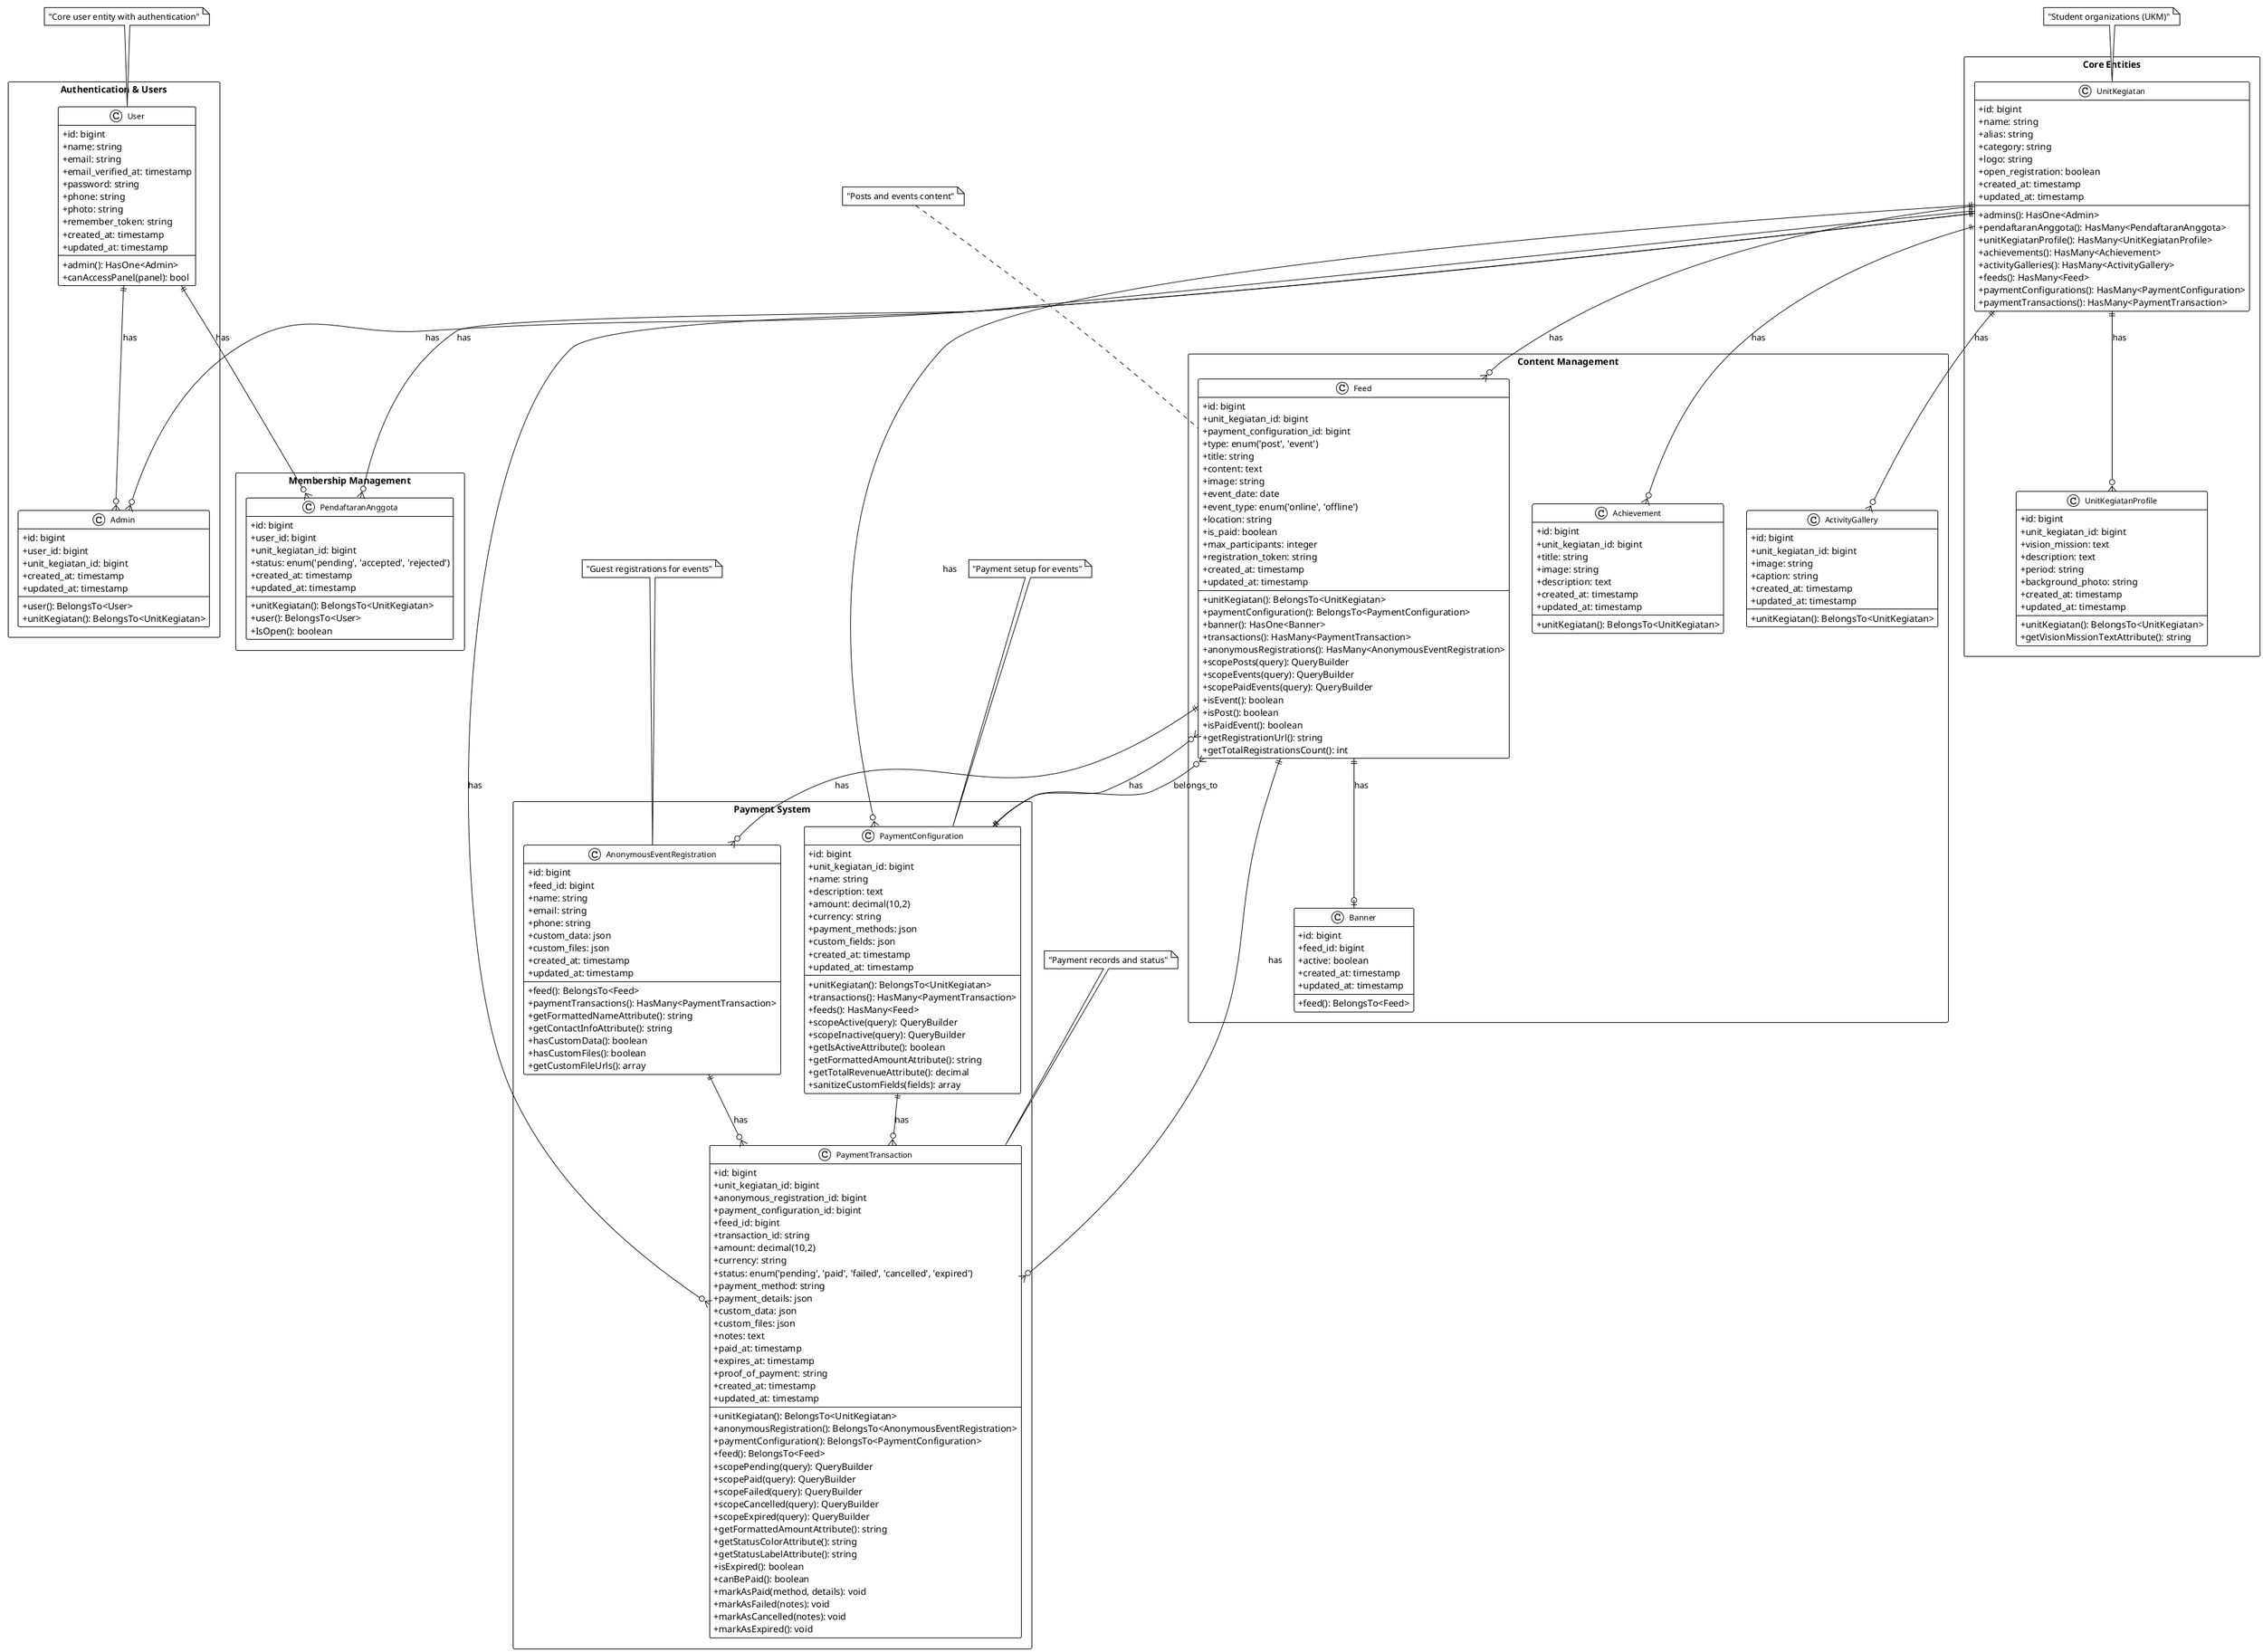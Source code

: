@startuml Simiko Student Activity Management System

!theme plain
skinparam classAttributeIconSize 0
skinparam classFontSize 12
skinparam classFontName Arial
skinparam packageStyle rectangle

package "Authentication & Users" {
    class User {
        +id: bigint
        +name: string
        +email: string
        +email_verified_at: timestamp
        +password: string
        +phone: string
        +photo: string
        +remember_token: string
        +created_at: timestamp
        +updated_at: timestamp
        --
        +admin(): HasOne<Admin>
        +canAccessPanel(panel): bool
    }

    class Admin {
        +id: bigint
        +user_id: bigint
        +unit_kegiatan_id: bigint
        +created_at: timestamp
        +updated_at: timestamp
        --
        +user(): BelongsTo<User>
        +unitKegiatan(): BelongsTo<UnitKegiatan>
    }
}

package "Core Entities" {
    class UnitKegiatan {
        +id: bigint
        +name: string
        +alias: string
        +category: string
        +logo: string
        +open_registration: boolean
        +created_at: timestamp
        +updated_at: timestamp
        --
        +admins(): HasOne<Admin>
        +pendaftaranAnggota(): HasMany<PendaftaranAnggota>
        +unitKegiatanProfile(): HasMany<UnitKegiatanProfile>
        +achievements(): HasMany<Achievement>
        +activityGalleries(): HasMany<ActivityGallery>
        +feeds(): HasMany<Feed>
        +paymentConfigurations(): HasMany<PaymentConfiguration>
        +paymentTransactions(): HasMany<PaymentTransaction>
    }

    class UnitKegiatanProfile {
        +id: bigint
        +unit_kegiatan_id: bigint
        +vision_mission: text
        +description: text
        +period: string
        +background_photo: string
        +created_at: timestamp
        +updated_at: timestamp
        --
        +unitKegiatan(): BelongsTo<UnitKegiatan>
        +getVisionMissionTextAttribute(): string
    }
}

package "Content Management" {
    class Feed {
        +id: bigint
        +unit_kegiatan_id: bigint
        +payment_configuration_id: bigint
        +type: enum('post', 'event')
        +title: string
        +content: text
        +image: string
        +event_date: date
        +event_type: enum('online', 'offline')
        +location: string
        +is_paid: boolean
        +max_participants: integer
        +registration_token: string
        +created_at: timestamp
        +updated_at: timestamp
        --
        +unitKegiatan(): BelongsTo<UnitKegiatan>
        +paymentConfiguration(): BelongsTo<PaymentConfiguration>
        +banner(): HasOne<Banner>
        +transactions(): HasMany<PaymentTransaction>
        +anonymousRegistrations(): HasMany<AnonymousEventRegistration>
        +scopePosts(query): QueryBuilder
        +scopeEvents(query): QueryBuilder
        +scopePaidEvents(query): QueryBuilder
        +isEvent(): boolean
        +isPost(): boolean
        +isPaidEvent(): boolean
        +getRegistrationUrl(): string
        +getTotalRegistrationsCount(): int
    }

    class Banner {
        +id: bigint
        +feed_id: bigint
        +active: boolean
        +created_at: timestamp
        +updated_at: timestamp
        --
        +feed(): BelongsTo<Feed>
    }

    class Achievement {
        +id: bigint
        +unit_kegiatan_id: bigint
        +title: string
        +image: string
        +description: text
        +created_at: timestamp
        +updated_at: timestamp
        --
        +unitKegiatan(): BelongsTo<UnitKegiatan>
    }

    class ActivityGallery {
        +id: bigint
        +unit_kegiatan_id: bigint
        +image: string
        +caption: string
        +created_at: timestamp
        +updated_at: timestamp
        --
        +unitKegiatan(): BelongsTo<UnitKegiatan>
    }
}

package "Membership Management" {
    class PendaftaranAnggota {
        +id: bigint
        +user_id: bigint
        +unit_kegiatan_id: bigint
        +status: enum('pending', 'accepted', 'rejected')
        +created_at: timestamp
        +updated_at: timestamp
        --
        +unitKegiatan(): BelongsTo<UnitKegiatan>
        +user(): BelongsTo<User>
        +IsOpen(): boolean
    }
}

package "Payment System" {
    class PaymentConfiguration {
        +id: bigint
        +unit_kegiatan_id: bigint
        +name: string
        +description: text
        +amount: decimal(10,2)
        +currency: string
        +payment_methods: json
        +custom_fields: json
        +created_at: timestamp
        +updated_at: timestamp
        --
        +unitKegiatan(): BelongsTo<UnitKegiatan>
        +transactions(): HasMany<PaymentTransaction>
        +feeds(): HasMany<Feed>
        +scopeActive(query): QueryBuilder
        +scopeInactive(query): QueryBuilder
        +getIsActiveAttribute(): boolean
        +getFormattedAmountAttribute(): string
        +getTotalRevenueAttribute(): decimal
        +sanitizeCustomFields(fields): array
    }

    class PaymentTransaction {
        +id: bigint
        +unit_kegiatan_id: bigint
        +anonymous_registration_id: bigint
        +payment_configuration_id: bigint
        +feed_id: bigint
        +transaction_id: string
        +amount: decimal(10,2)
        +currency: string
        +status: enum('pending', 'paid', 'failed', 'cancelled', 'expired')
        +payment_method: string
        +payment_details: json
        +custom_data: json
        +custom_files: json
        +notes: text
        +paid_at: timestamp
        +expires_at: timestamp
        +proof_of_payment: string
        +created_at: timestamp
        +updated_at: timestamp
        --
        +unitKegiatan(): BelongsTo<UnitKegiatan>
        +anonymousRegistration(): BelongsTo<AnonymousEventRegistration>
        +paymentConfiguration(): BelongsTo<PaymentConfiguration>
        +feed(): BelongsTo<Feed>
        +scopePending(query): QueryBuilder
        +scopePaid(query): QueryBuilder
        +scopeFailed(query): QueryBuilder
        +scopeCancelled(query): QueryBuilder
        +scopeExpired(query): QueryBuilder
        +getFormattedAmountAttribute(): string
        +getStatusColorAttribute(): string
        +getStatusLabelAttribute(): string
        +isExpired(): boolean
        +canBePaid(): boolean
        +markAsPaid(method, details): void
        +markAsFailed(notes): void
        +markAsCancelled(notes): void
        +markAsExpired(): void
    }

    class AnonymousEventRegistration {
        +id: bigint
        +feed_id: bigint
        +name: string
        +email: string
        +phone: string
        +custom_data: json
        +custom_files: json
        +created_at: timestamp
        +updated_at: timestamp
        --
        +feed(): BelongsTo<Feed>
        +paymentTransactions(): HasMany<PaymentTransaction>
        +getFormattedNameAttribute(): string
        +getContactInfoAttribute(): string
        +hasCustomData(): boolean
        +hasCustomFiles(): boolean
        +getCustomFileUrls(): array
    }
}

' Relationships
User ||--o{ Admin : has
User ||--o{ PendaftaranAnggota : has

UnitKegiatan ||--o{ Admin : has
UnitKegiatan ||--o{ PendaftaranAnggota : has
UnitKegiatan ||--o{ UnitKegiatanProfile : has
UnitKegiatan ||--o{ Achievement : has
UnitKegiatan ||--o{ ActivityGallery : has
UnitKegiatan ||--o{ Feed : has
UnitKegiatan ||--o{ PaymentConfiguration : has
UnitKegiatan ||--o{ PaymentTransaction : has

Feed ||--o| Banner : has
Feed ||--o{ PaymentTransaction : has
Feed ||--o{ AnonymousEventRegistration : has
Feed }o--|| PaymentConfiguration : belongs_to

PaymentConfiguration ||--o{ PaymentTransaction : has
PaymentConfiguration ||--o{ Feed : has

AnonymousEventRegistration ||--o{ PaymentTransaction : has

' Notes
note top of User : "Core user entity with authentication"
note top of UnitKegiatan : "Student organizations (UKM)"
note top of Feed : "Posts and events content"
note top of PaymentConfiguration : "Payment setup for events"
note top of PaymentTransaction : "Payment records and status"
note top of AnonymousEventRegistration : "Guest registrations for events"

@enduml 